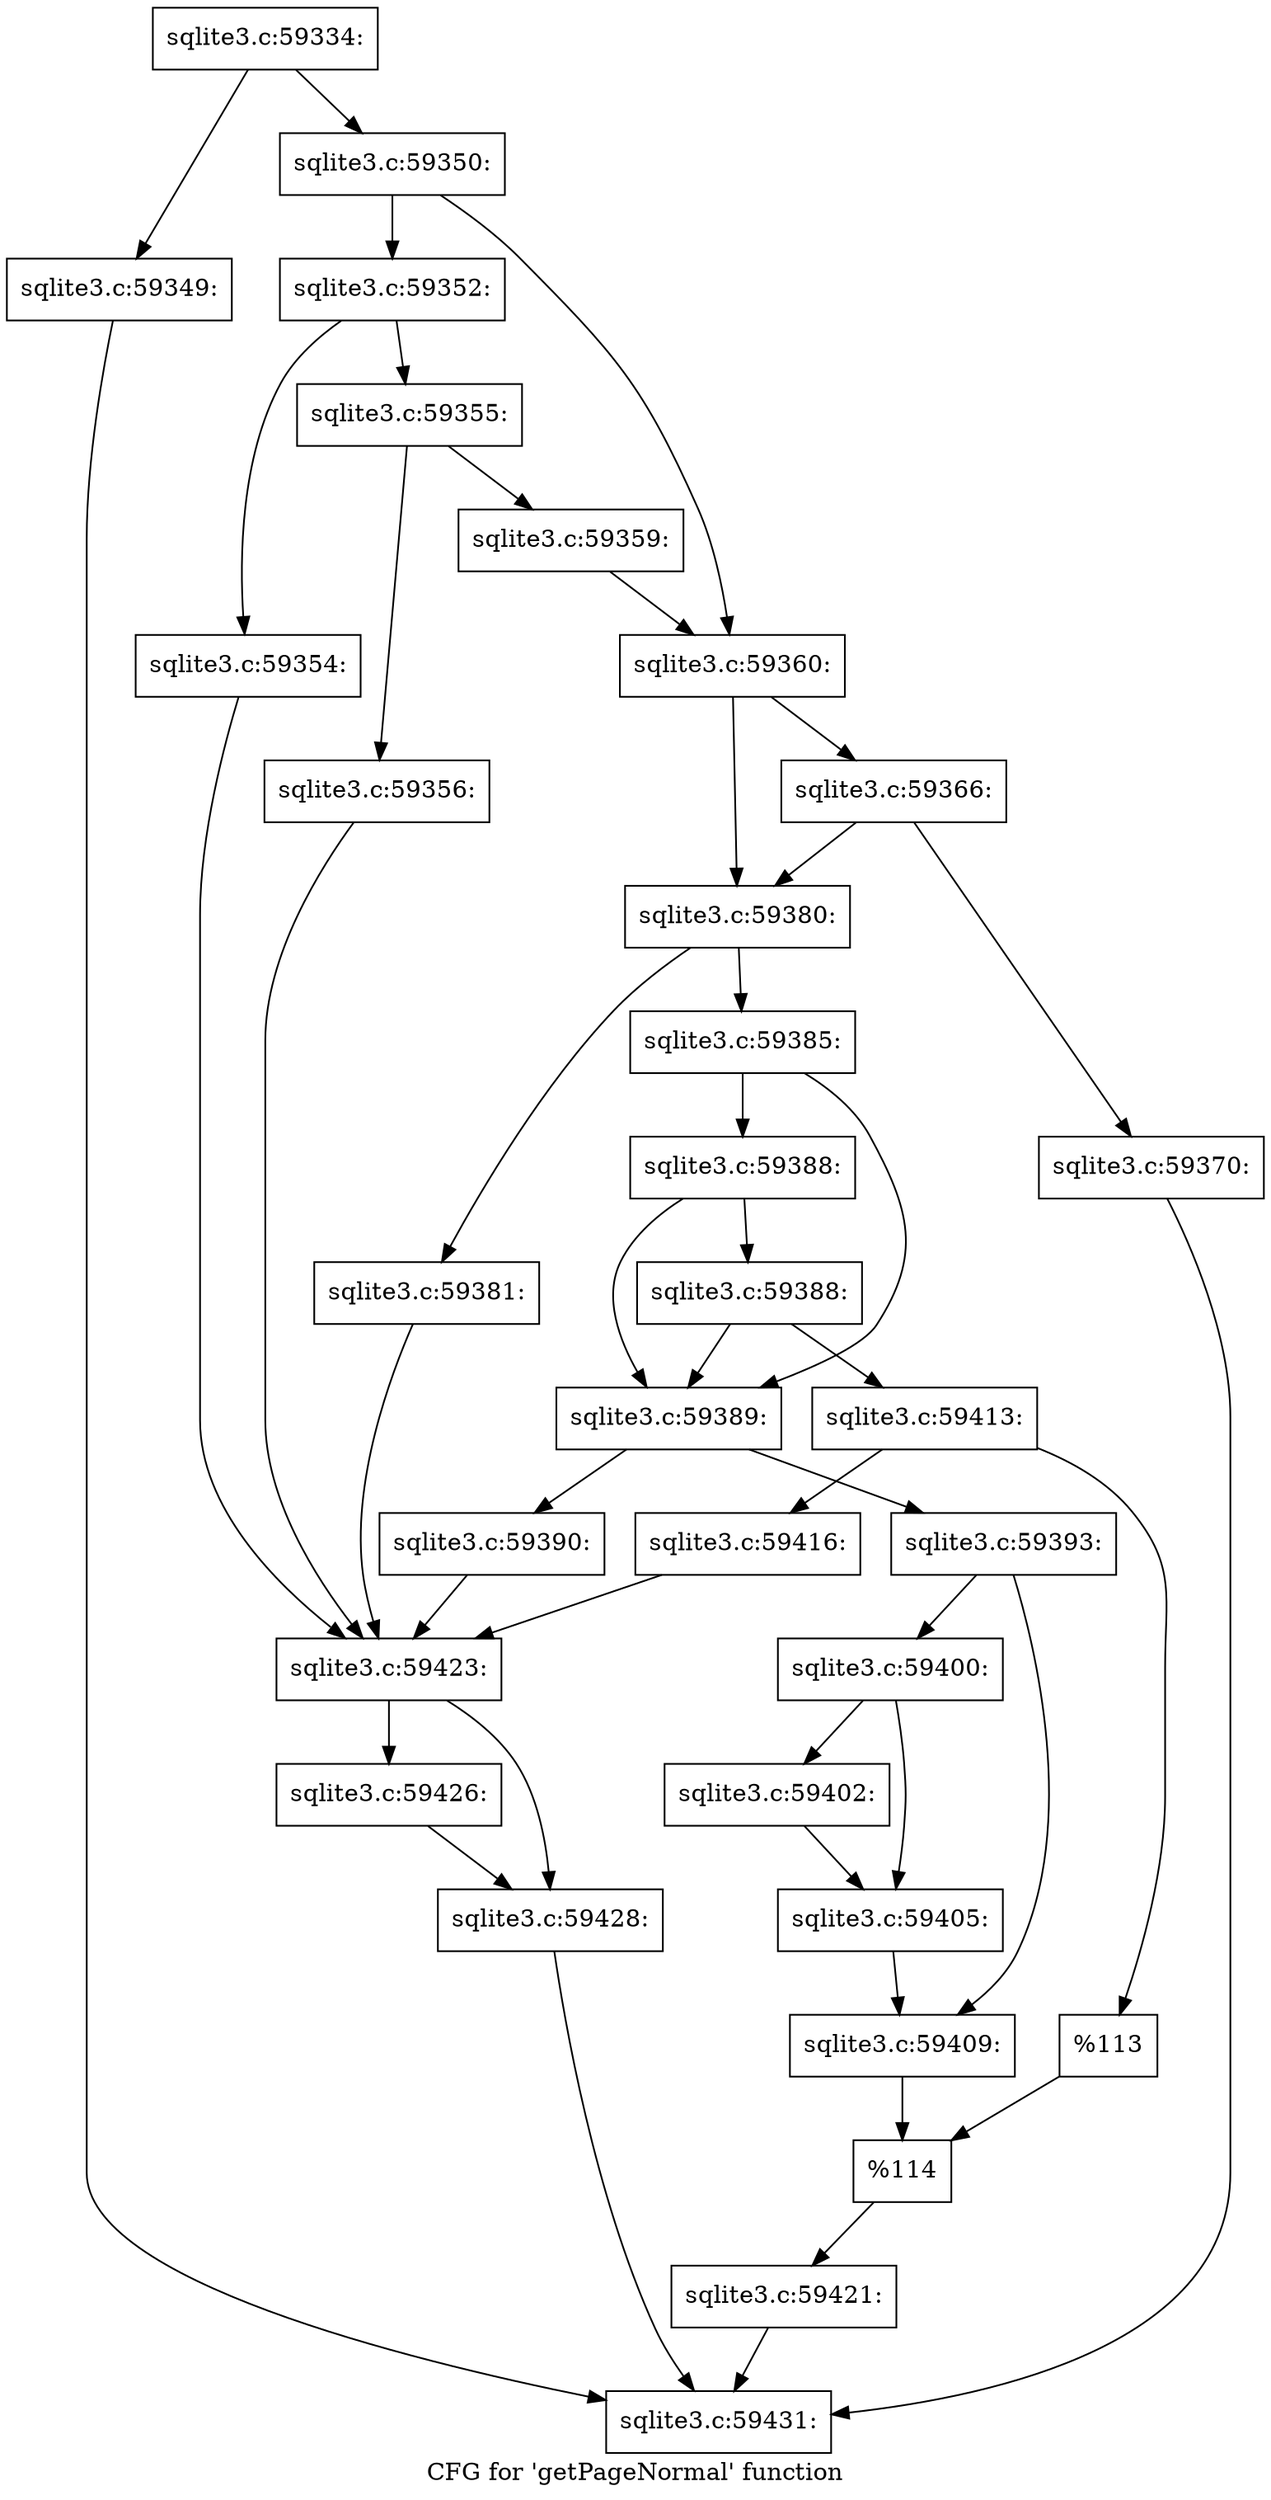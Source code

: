 digraph "CFG for 'getPageNormal' function" {
	label="CFG for 'getPageNormal' function";

	Node0x55c0f74d54c0 [shape=record,label="{sqlite3.c:59334:}"];
	Node0x55c0f74d54c0 -> Node0x55c0f74eab80;
	Node0x55c0f74d54c0 -> Node0x55c0f74eabd0;
	Node0x55c0f74eab80 [shape=record,label="{sqlite3.c:59349:}"];
	Node0x55c0f74eab80 -> Node0x55c0f74e39a0;
	Node0x55c0f74eabd0 [shape=record,label="{sqlite3.c:59350:}"];
	Node0x55c0f74eabd0 -> Node0x55c0f74eb630;
	Node0x55c0f74eabd0 -> Node0x55c0f74eb680;
	Node0x55c0f74eb630 [shape=record,label="{sqlite3.c:59352:}"];
	Node0x55c0f74eb630 -> Node0x55c0f57e9e60;
	Node0x55c0f74eb630 -> Node0x55c0f74ed290;
	Node0x55c0f57e9e60 [shape=record,label="{sqlite3.c:59354:}"];
	Node0x55c0f57e9e60 -> Node0x55c0f74eb860;
	Node0x55c0f74ed290 [shape=record,label="{sqlite3.c:59355:}"];
	Node0x55c0f74ed290 -> Node0x55c0f74ed180;
	Node0x55c0f74ed290 -> Node0x55c0f74ece10;
	Node0x55c0f74ed180 [shape=record,label="{sqlite3.c:59356:}"];
	Node0x55c0f74ed180 -> Node0x55c0f74eb860;
	Node0x55c0f74ece10 [shape=record,label="{sqlite3.c:59359:}"];
	Node0x55c0f74ece10 -> Node0x55c0f74eb680;
	Node0x55c0f74eb680 [shape=record,label="{sqlite3.c:59360:}"];
	Node0x55c0f74eb680 -> Node0x55c0f74ef290;
	Node0x55c0f74eb680 -> Node0x55c0f74ef240;
	Node0x55c0f74ef290 [shape=record,label="{sqlite3.c:59366:}"];
	Node0x55c0f74ef290 -> Node0x55c0f74ef240;
	Node0x55c0f74ef290 -> Node0x55c0f74ef1a0;
	Node0x55c0f74ef1a0 [shape=record,label="{sqlite3.c:59370:}"];
	Node0x55c0f74ef1a0 -> Node0x55c0f74e39a0;
	Node0x55c0f74ef240 [shape=record,label="{sqlite3.c:59380:}"];
	Node0x55c0f74ef240 -> Node0x55c0f74effe0;
	Node0x55c0f74ef240 -> Node0x55c0f74f0030;
	Node0x55c0f74effe0 [shape=record,label="{sqlite3.c:59381:}"];
	Node0x55c0f74effe0 -> Node0x55c0f74eb860;
	Node0x55c0f74f0030 [shape=record,label="{sqlite3.c:59385:}"];
	Node0x55c0f74f0030 -> Node0x55c0f74f0d20;
	Node0x55c0f74f0030 -> Node0x55c0f74f0bb0;
	Node0x55c0f74f0d20 [shape=record,label="{sqlite3.c:59388:}"];
	Node0x55c0f74f0d20 -> Node0x55c0f74f0bb0;
	Node0x55c0f74f0d20 -> Node0x55c0f74f0ca0;
	Node0x55c0f74f0ca0 [shape=record,label="{sqlite3.c:59388:}"];
	Node0x55c0f74f0ca0 -> Node0x55c0f74f0bb0;
	Node0x55c0f74f0ca0 -> Node0x55c0f74f0c50;
	Node0x55c0f74f0bb0 [shape=record,label="{sqlite3.c:59389:}"];
	Node0x55c0f74f0bb0 -> Node0x55c0f74f1950;
	Node0x55c0f74f0bb0 -> Node0x55c0f74f19a0;
	Node0x55c0f74f1950 [shape=record,label="{sqlite3.c:59390:}"];
	Node0x55c0f74f1950 -> Node0x55c0f74eb860;
	Node0x55c0f74f19a0 [shape=record,label="{sqlite3.c:59393:}"];
	Node0x55c0f74f19a0 -> Node0x55c0f74f2160;
	Node0x55c0f74f19a0 -> Node0x55c0f74f21b0;
	Node0x55c0f74f2160 [shape=record,label="{sqlite3.c:59400:}"];
	Node0x55c0f74f2160 -> Node0x55c0f74f25a0;
	Node0x55c0f74f2160 -> Node0x55c0f74f25f0;
	Node0x55c0f74f25a0 [shape=record,label="{sqlite3.c:59402:}"];
	Node0x55c0f74f25a0 -> Node0x55c0f74f25f0;
	Node0x55c0f74f25f0 [shape=record,label="{sqlite3.c:59405:}"];
	Node0x55c0f74f25f0 -> Node0x55c0f74f21b0;
	Node0x55c0f74f21b0 [shape=record,label="{sqlite3.c:59409:}"];
	Node0x55c0f74f21b0 -> Node0x55c0f74f0c00;
	Node0x55c0f74f0c50 [shape=record,label="{sqlite3.c:59413:}"];
	Node0x55c0f74f0c50 -> Node0x55c0f56f5a00;
	Node0x55c0f74f0c50 -> Node0x55c0f74f4530;
	Node0x55c0f56f5a00 [shape=record,label="{sqlite3.c:59416:}"];
	Node0x55c0f56f5a00 -> Node0x55c0f74eb860;
	Node0x55c0f74f4530 [shape=record,label="{%113}"];
	Node0x55c0f74f4530 -> Node0x55c0f74f0c00;
	Node0x55c0f74f0c00 [shape=record,label="{%114}"];
	Node0x55c0f74f0c00 -> Node0x55c0f74ef1f0;
	Node0x55c0f74ef1f0 [shape=record,label="{sqlite3.c:59421:}"];
	Node0x55c0f74ef1f0 -> Node0x55c0f74e39a0;
	Node0x55c0f74eb860 [shape=record,label="{sqlite3.c:59423:}"];
	Node0x55c0f74eb860 -> Node0x55c0f74f4eb0;
	Node0x55c0f74eb860 -> Node0x55c0f74f4f00;
	Node0x55c0f74f4eb0 [shape=record,label="{sqlite3.c:59426:}"];
	Node0x55c0f74f4eb0 -> Node0x55c0f74f4f00;
	Node0x55c0f74f4f00 [shape=record,label="{sqlite3.c:59428:}"];
	Node0x55c0f74f4f00 -> Node0x55c0f74e39a0;
	Node0x55c0f74e39a0 [shape=record,label="{sqlite3.c:59431:}"];
}
